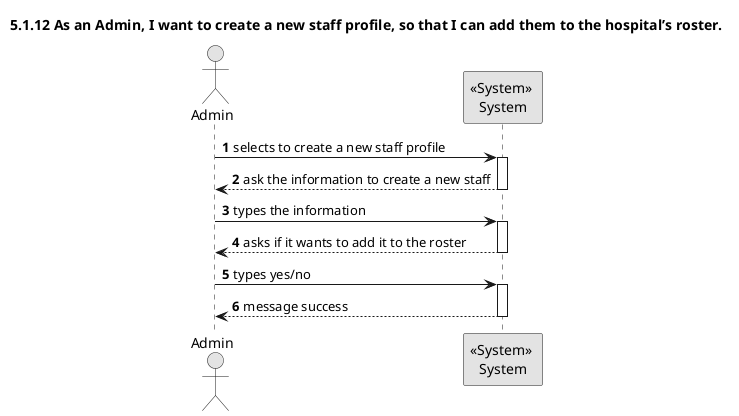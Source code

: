 ﻿@startuml
skinparam monochrome true
skinparam packageStyle rectangle
skinparam shadowing false

title 5.1.12 As an Admin, I want to create a new staff profile, so that I can add them to the hospital’s roster.


autonumber
actor "Admin" as ADMIN

participant "<<System>> \nSystem" as System

    ADMIN -> System : selects to create a new staff profile
    activate System

    System --> ADMIN : ask the information to create a new staff
    deactivate System

    ADMIN -> System : types the information
    activate System

    System --> ADMIN : asks if it wants to add it to the roster
    deactivate System
    
    ADMIN -> System : types yes/no
    activate System

    System --> ADMIN : message success
    deactivate System    

@enduml
